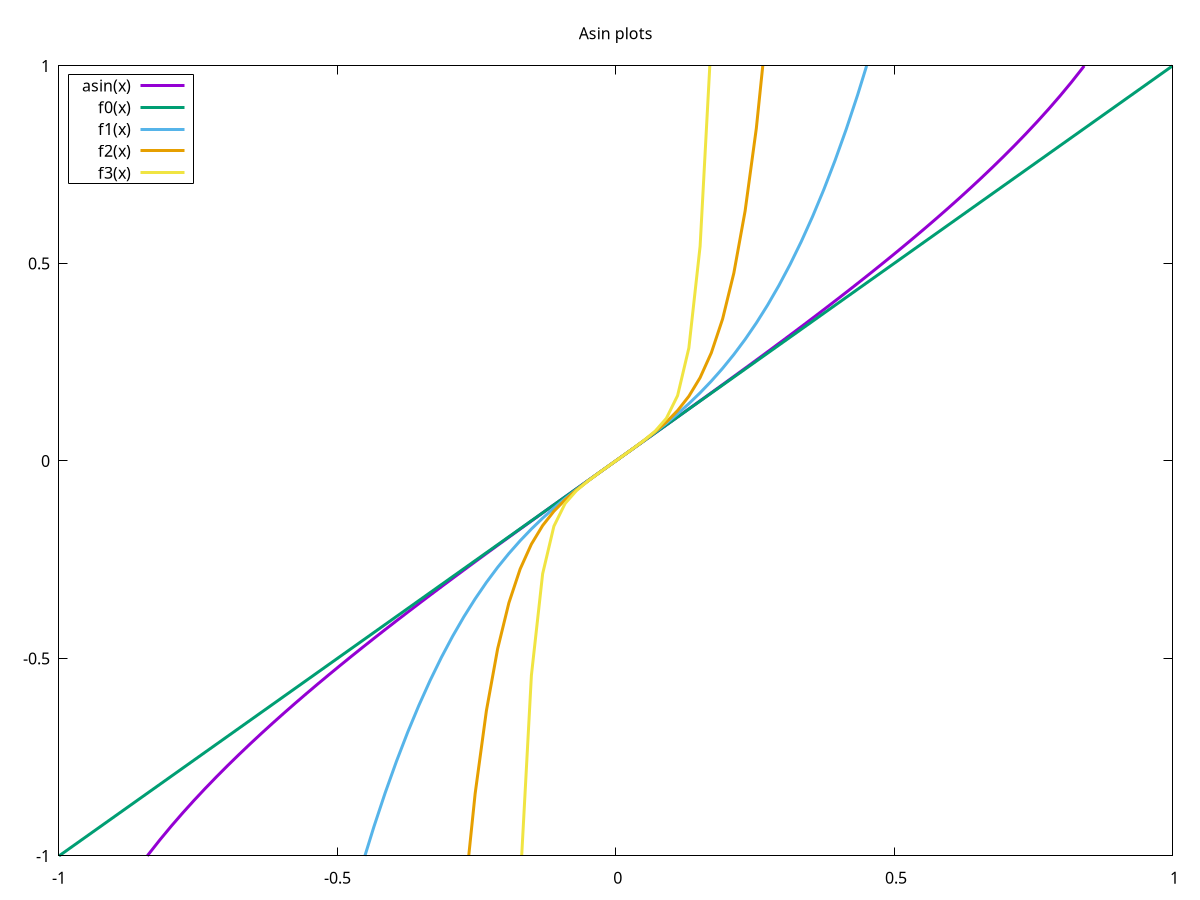#!/usr/bin/gnuplot --persist

set title "Asin plots" font ",12"
set key left box
set xrange [-1:1]
set yrange [-1:1]

# set term png
# set output "images/asin.png"

f0(x) =         (2*0)!*x**(2*0+1) / 4**0*(0!)**2*(2*0+1)
f1(x) = f0(x) + (2*1)!*x**(2*1+1) / 4**0*(1!)**2*(2*1+1)
f2(x) = f1(x) + (2*2)!*x**(2*2+1) / 4**0*(2!)**2*(2*2+1)
f3(x) = f2(x) + (2*3)!*x**(2*3+1) / 4**0*(3!)**2*(2*3+1)

plot asin(x) lw 3, f0(x) lw 3, f1(x) lw 3, f2(x) lw 3, f3(x) lw 3
